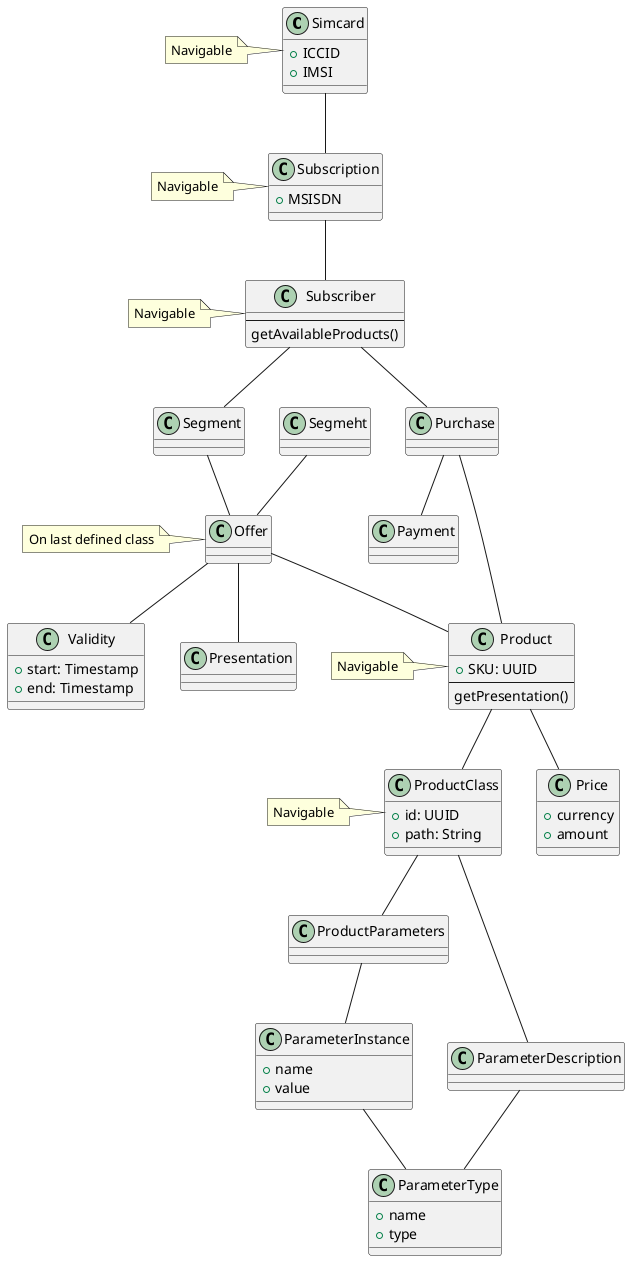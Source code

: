 @startuml


class Simcard {
  + ICCID
  + IMSI
}
note left: Navigable


class Subscription {
 + MSISDN
}
note left: Navigable


class ProductClass {
  + id: UUID
  + path: String
}
note left: Navigable

class ParameterType {
  + name
  + type
}


class ParameterInstance {
  + name
  + value
}

class Price {
+ currency
+ amount
}


class Product {
 + SKU: UUID
 --
 getPresentation()
}
note left: Navigable

class Validity {
 + start: Timestamp
 + end: Timestamp
}

class Subscriber {
--
  getAvailableProducts()
}
note left: Navigable

class Offer{
}
note left: On last defined class






Simcard -- Subscription
Subscription -- Subscriber
Subscriber -- Purchase
Subscriber -- Segment
Segment -- Offer
Segmeht  -- Offer
Purchase -- Product
Purchase -- Payment
Offer -- Validity
Offer -- Presentation
Offer -- Product
Product -- Price
Product -- ProductClass
ProductClass -- ProductParameters
ProductClass -- ParameterDescription
ProductParameters -- ParameterInstance
ParameterDescription -- ParameterType
ParameterInstance -- ParameterType
@enduml
